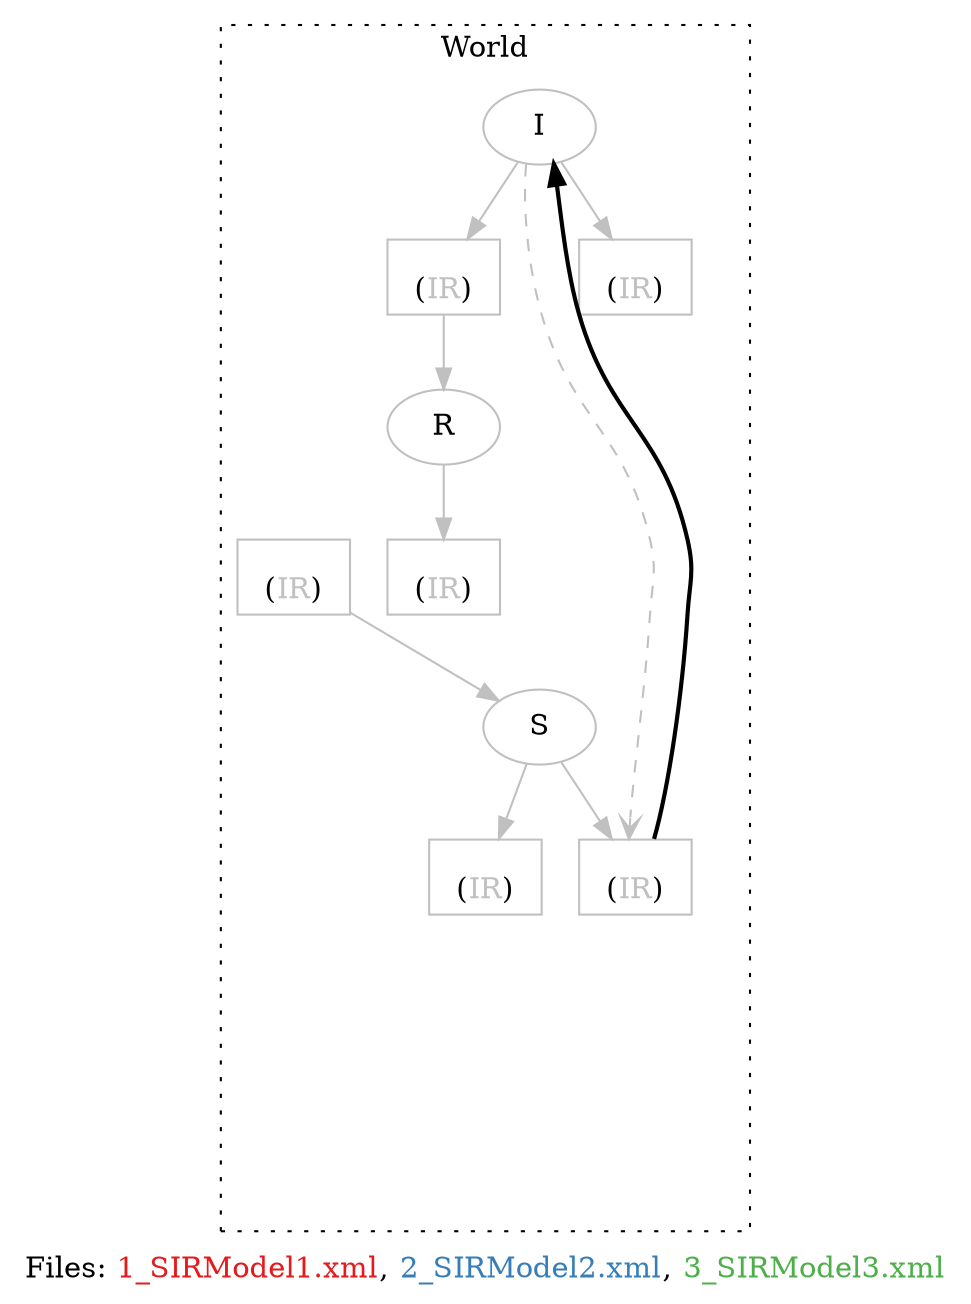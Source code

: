 


digraph comparison {
rankdir = TB;


subgraph cluster_World {
graph[style=dotted];
label="World";
"I" [color="grey",label="I"   , style=""];
"S" [color="grey",label="S"   , style=""];
"R" [color="grey",label="R"   , style=""];
"L" [color="#377eb8",label="L"   , style="invis,"];
recoveredDeath [shape="rectangle", color="grey",  label=<<br/>(<font color='grey'>IR</font>)> , style=""];
R -> recoveredDeath [color="grey", style=""];
Recovery [shape="rectangle", color="grey",  label=<<br/>(<font color='grey'>IR</font>)> , style=""];
I -> Recovery [color="grey", style=""];
Recovery -> R [color="grey", style=""];
susDeath [shape="rectangle", color="grey",  label=<<br/>(<font color='grey'>IR</font>)> , style=""];
S -> susDeath [color="grey", style=""];
latentDeath [shape="rectangle", color="#377eb8",  label=<<br/>(<font color='#377eb8'>IR</font>)> , style="invis,"];
L -> latentDeath [color="#377eb8", style="invis,"];
transitionFromLatencyToInfective [shape="rectangle", color="#377eb8",  label=<<br/>(<font color='#377eb8'>IR</font>)> , style="invis,"];
L -> transitionFromLatencyToInfective [color="#377eb8", style="invis,"];
transitionFromLatencyToInfective -> I [color="#377eb8", style="invis,"];
Infection [shape="rectangle", color="grey",  label=<<br/>(<font color='grey'>IR</font>)> , style=""];
S -> Infection [color="grey", style=""];
Infection -> I [color="black", style="bold,"];
Infection -> L [color="#377eb8", style="invis,"];
infectedDeath [shape="rectangle", color="grey",  label=<<br/>(<font color='grey'>IR</font>)> , style=""];
I -> infectedDeath [color="grey", style=""];
Birth [shape="rectangle", color="grey",  label=<<br/>(<font color='grey'>IR</font>)> , style=""];
Birth -> S [color="grey", style=""];
RecoveredToSusceptible [shape="rectangle", color="#4daf4a",  label=<<br/>(<font color='#4daf4a'>IR</font>)> , style="invis,"];
R -> RecoveredToSusceptible [color="#4daf4a", style="invis,"];
RecoveredToSusceptible -> S [color="#4daf4a", style="invis,"];
"I" -> "Infection" [color="grey", arrowhead="vee" , style="dashed"];


}
label=<Files: <font color='#e41a1c'>1_SIRModel1.xml</font>, <font color='#377eb8'>2_SIRModel2.xml</font>, <font color='#4daf4a'>3_SIRModel3.xml</font>>;
}
